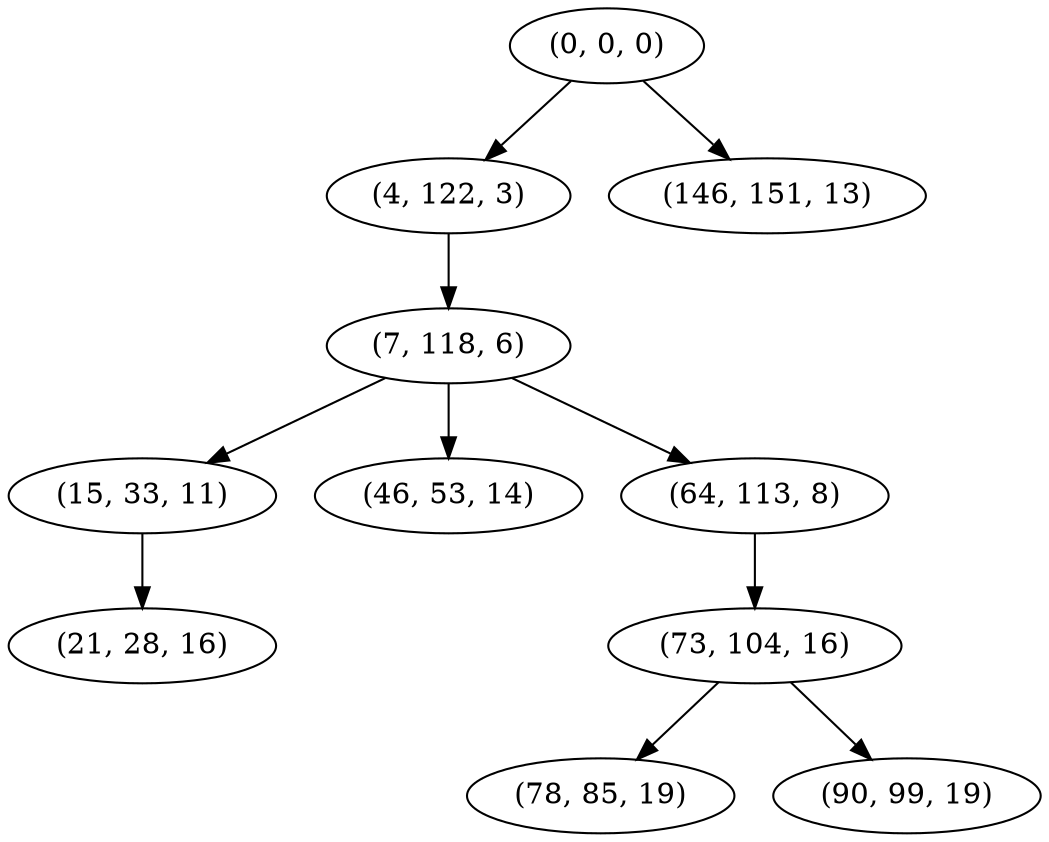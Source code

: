 digraph tree {
    "(0, 0, 0)";
    "(4, 122, 3)";
    "(7, 118, 6)";
    "(15, 33, 11)";
    "(21, 28, 16)";
    "(46, 53, 14)";
    "(64, 113, 8)";
    "(73, 104, 16)";
    "(78, 85, 19)";
    "(90, 99, 19)";
    "(146, 151, 13)";
    "(0, 0, 0)" -> "(4, 122, 3)";
    "(0, 0, 0)" -> "(146, 151, 13)";
    "(4, 122, 3)" -> "(7, 118, 6)";
    "(7, 118, 6)" -> "(15, 33, 11)";
    "(7, 118, 6)" -> "(46, 53, 14)";
    "(7, 118, 6)" -> "(64, 113, 8)";
    "(15, 33, 11)" -> "(21, 28, 16)";
    "(64, 113, 8)" -> "(73, 104, 16)";
    "(73, 104, 16)" -> "(78, 85, 19)";
    "(73, 104, 16)" -> "(90, 99, 19)";
}
